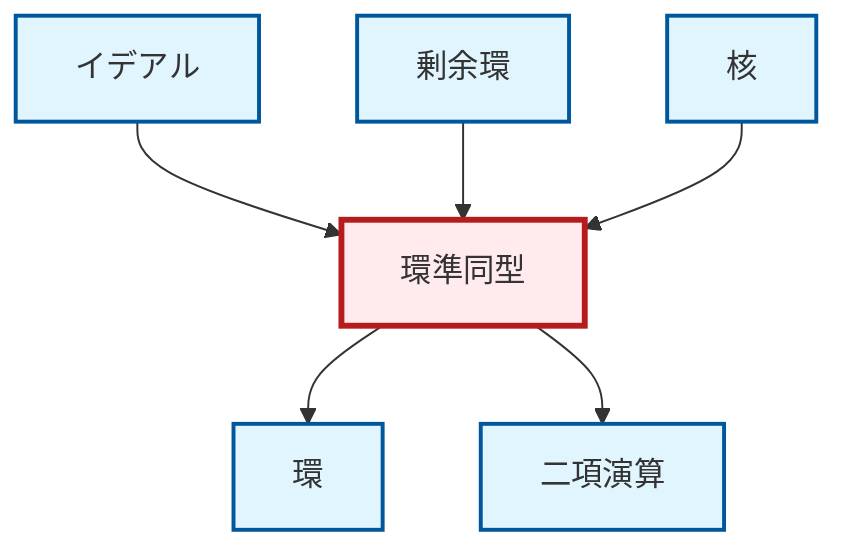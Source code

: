 graph TD
    classDef definition fill:#e1f5fe,stroke:#01579b,stroke-width:2px
    classDef theorem fill:#f3e5f5,stroke:#4a148c,stroke-width:2px
    classDef axiom fill:#fff3e0,stroke:#e65100,stroke-width:2px
    classDef example fill:#e8f5e9,stroke:#1b5e20,stroke-width:2px
    classDef current fill:#ffebee,stroke:#b71c1c,stroke-width:3px
    def-ideal["イデアル"]:::definition
    def-kernel["核"]:::definition
    def-ring["環"]:::definition
    def-binary-operation["二項演算"]:::definition
    def-quotient-ring["剰余環"]:::definition
    def-ring-homomorphism["環準同型"]:::definition
    def-ring-homomorphism --> def-ring
    def-ideal --> def-ring-homomorphism
    def-quotient-ring --> def-ring-homomorphism
    def-ring-homomorphism --> def-binary-operation
    def-kernel --> def-ring-homomorphism
    class def-ring-homomorphism current